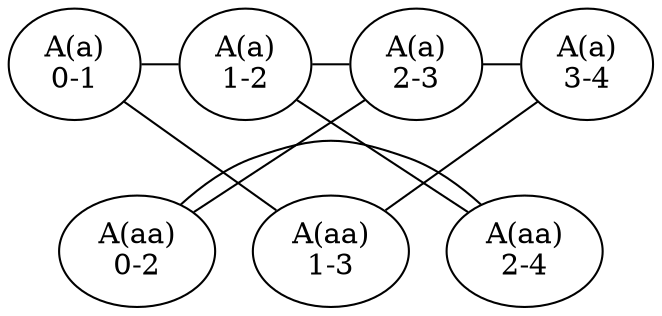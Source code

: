 digraph graphname{
  "A(a)\n2-3" -> "A(a)\n3-4" [arrowhead="none",arrowtail="normal"]
  "A(a)\n1-2" -> "A(a)\n2-3" [arrowhead="none",arrowtail="normal"]
  "A(a)\n0-1" -> "A(a)\n1-2" [arrowhead="none",arrowtail="normal"]
  "A(aa)\n0-2" -> "A(aa)\n2-4" [arrowhead="none",arrowtail="normal"]
  "A(a)\n1-2" -> "A(aa)\n2-4" [arrowhead="none",arrowtail="normal"]
  "A(aa)\n1-3" -> "A(a)\n3-4" [arrowhead="none",arrowtail="normal"]
  "A(a)\n0-1" -> "A(aa)\n1-3" [arrowhead="none",arrowtail="normal"]
  "A(aa)\n0-2" -> "A(a)\n2-3" [arrowhead="none",arrowtail="normal"]
  
  {rank=same "A(a)\n0-1" "A(a)\n1-2" "A(a)\n2-3" "A(a)\n3-4"}
  {rank=same "A(aa)\n0-2" "A(aa)\n1-3" "A(aa)\n2-4"}
}
